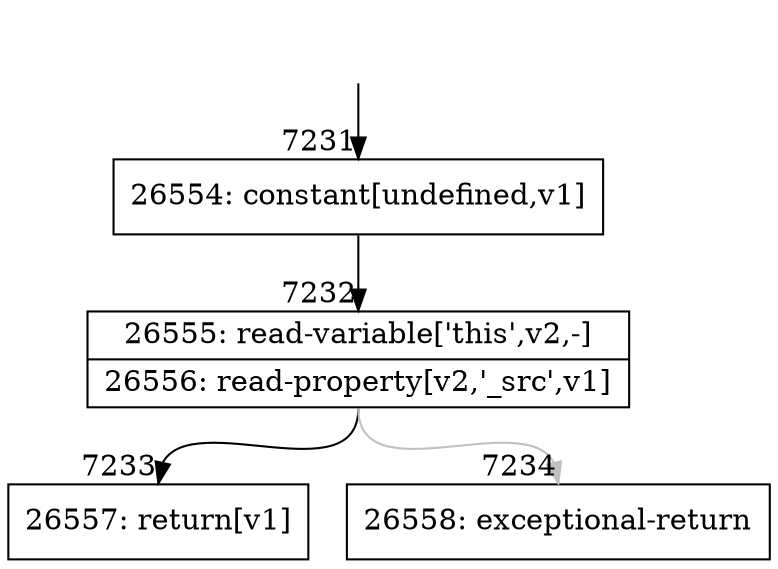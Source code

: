 digraph {
rankdir="TD"
BB_entry478[shape=none,label=""];
BB_entry478 -> BB7231 [tailport=s, headport=n, headlabel="    7231"]
BB7231 [shape=record label="{26554: constant[undefined,v1]}" ] 
BB7231 -> BB7232 [tailport=s, headport=n, headlabel="      7232"]
BB7232 [shape=record label="{26555: read-variable['this',v2,-]|26556: read-property[v2,'_src',v1]}" ] 
BB7232 -> BB7233 [tailport=s, headport=n, headlabel="      7233"]
BB7232 -> BB7234 [tailport=s, headport=n, color=gray, headlabel="      7234"]
BB7233 [shape=record label="{26557: return[v1]}" ] 
BB7234 [shape=record label="{26558: exceptional-return}" ] 
//#$~ 5111
}
